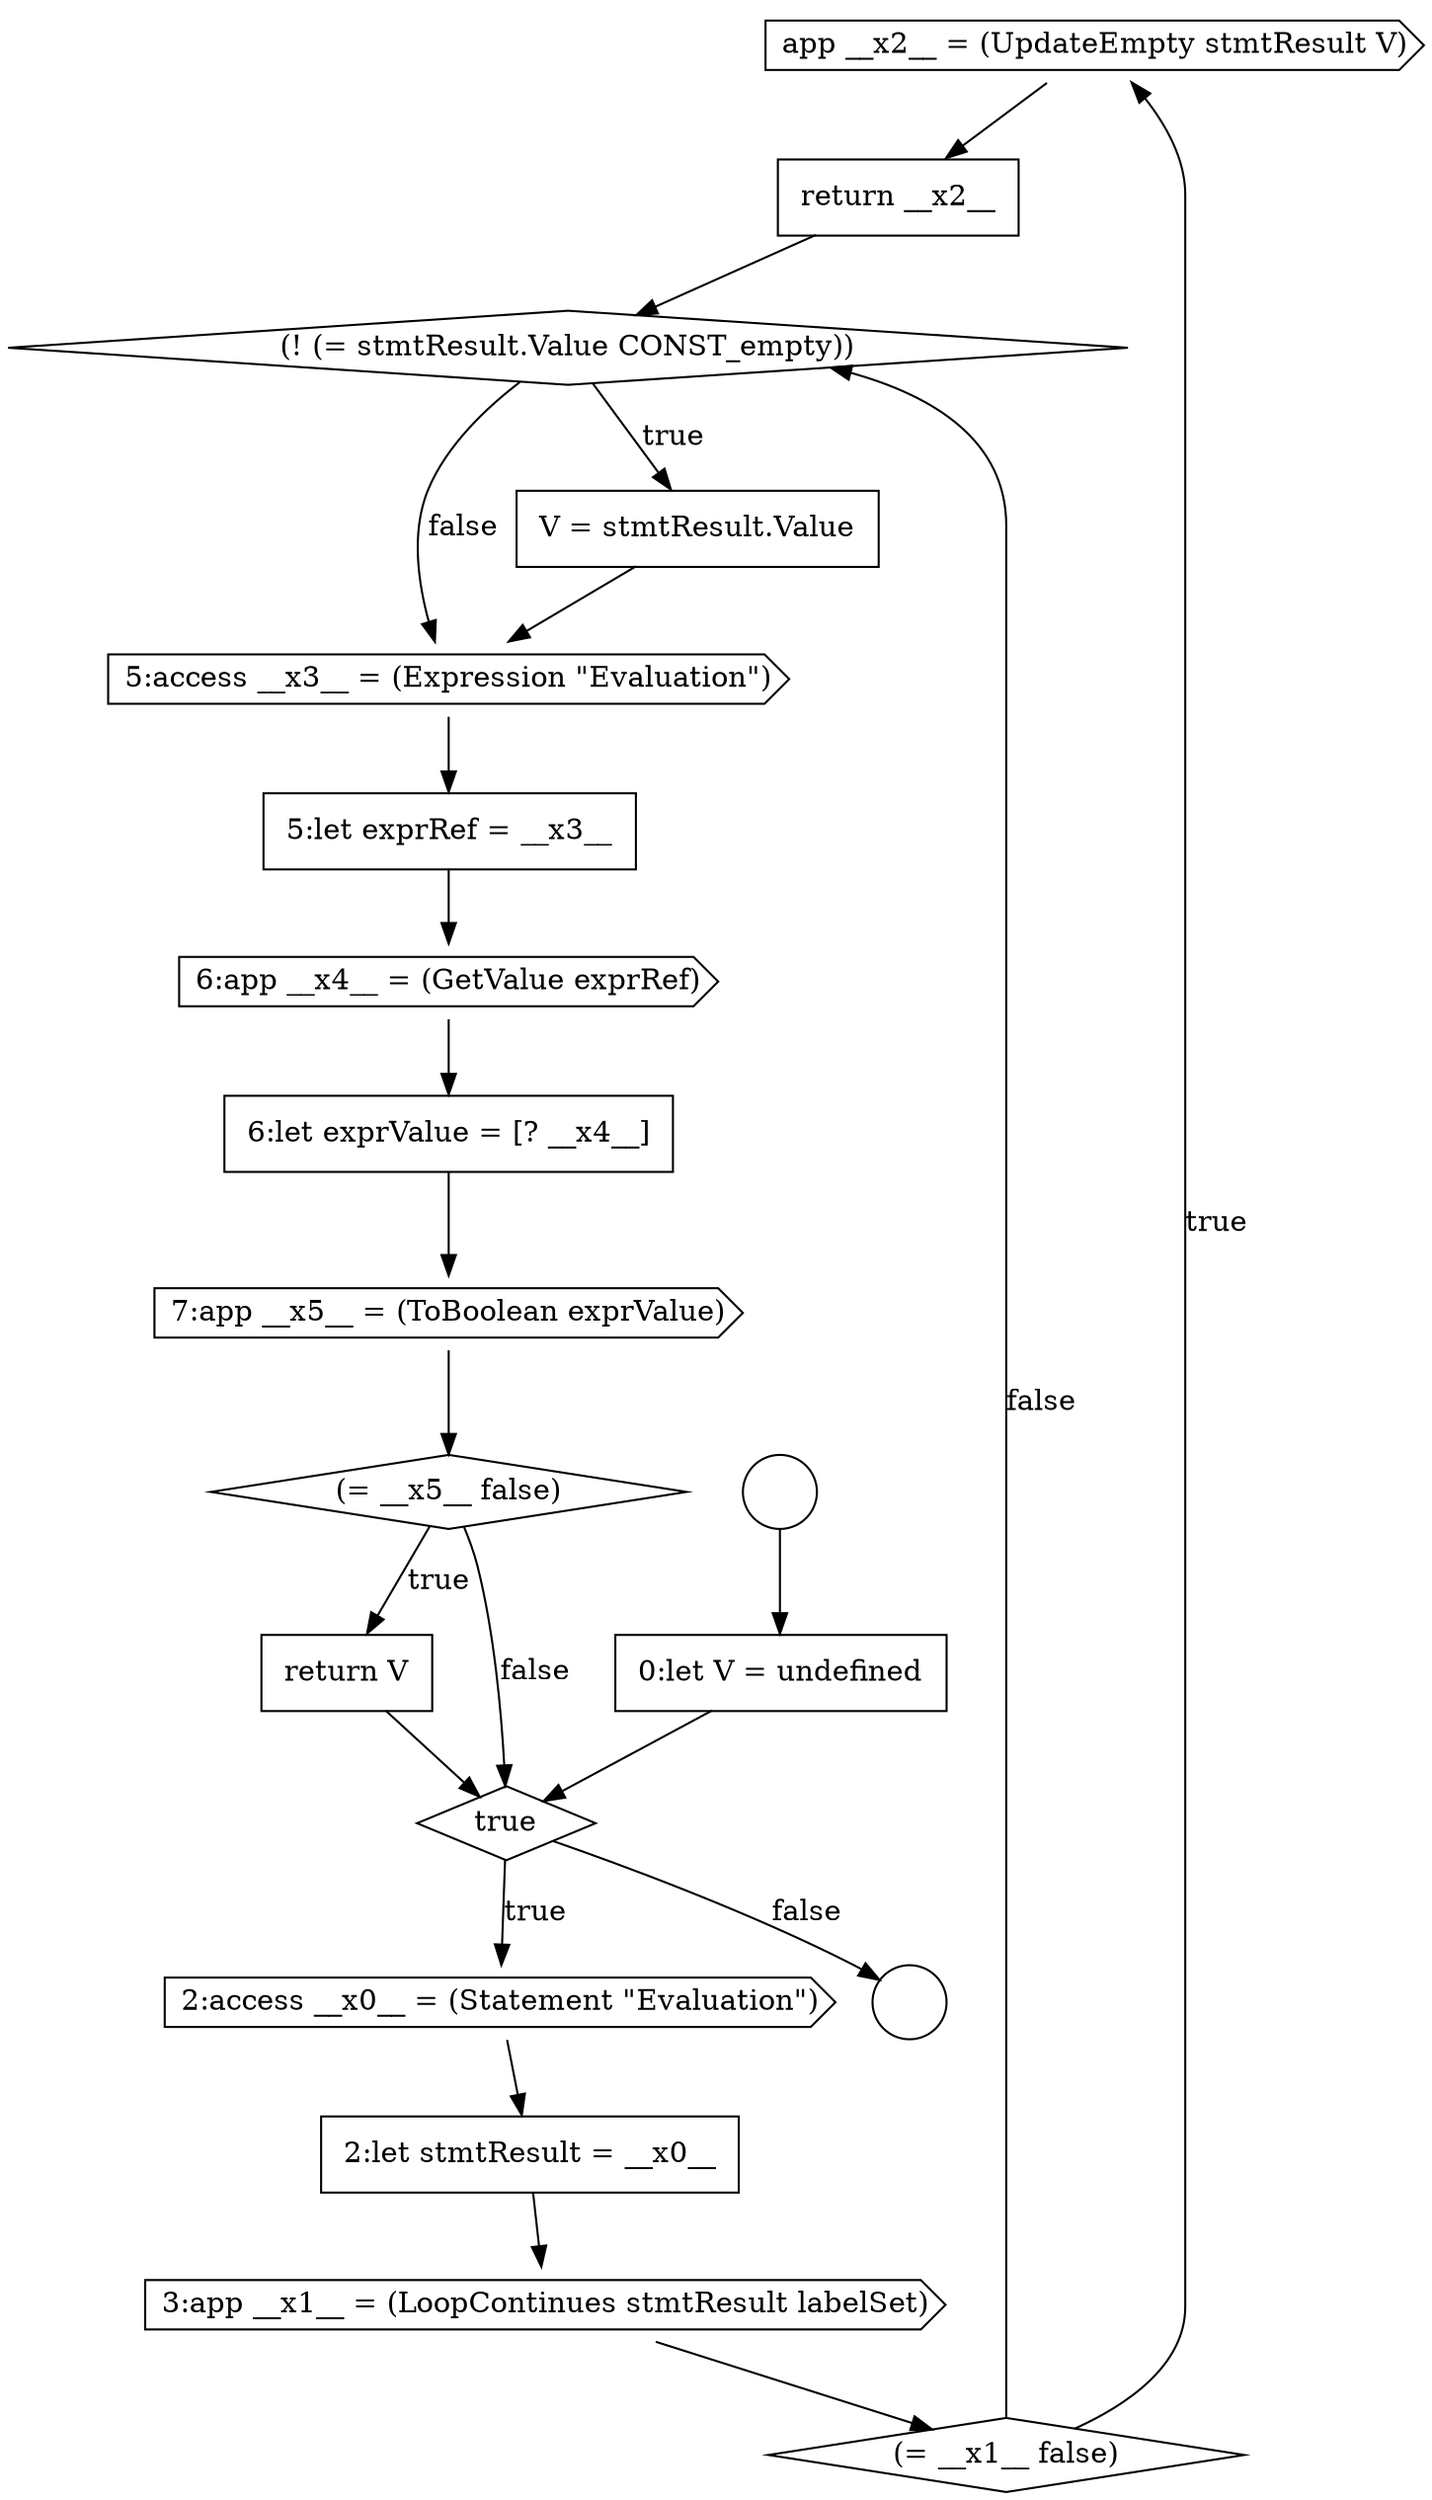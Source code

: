 digraph {
  node6566 [shape=cds, label=<<font color="black">app __x2__ = (UpdateEmpty stmtResult V)</font>> color="black" fillcolor="white" style=filled]
  node6576 [shape=none, margin=0, label=<<font color="black">
    <table border="0" cellborder="1" cellspacing="0" cellpadding="10">
      <tr><td align="left">return V</td></tr>
    </table>
  </font>> color="black" fillcolor="white" style=filled]
  node6570 [shape=cds, label=<<font color="black">5:access __x3__ = (Expression &quot;Evaluation&quot;)</font>> color="black" fillcolor="white" style=filled]
  node6565 [shape=diamond, label=<<font color="black">(= __x1__ false)</font>> color="black" fillcolor="white" style=filled]
  node6573 [shape=none, margin=0, label=<<font color="black">
    <table border="0" cellborder="1" cellspacing="0" cellpadding="10">
      <tr><td align="left">6:let exprValue = [? __x4__]</td></tr>
    </table>
  </font>> color="black" fillcolor="white" style=filled]
  node6561 [shape=diamond, label=<<font color="black">true</font>> color="black" fillcolor="white" style=filled]
  node6572 [shape=cds, label=<<font color="black">6:app __x4__ = (GetValue exprRef)</font>> color="black" fillcolor="white" style=filled]
  node6568 [shape=diamond, label=<<font color="black">(! (= stmtResult.Value CONST_empty))</font>> color="black" fillcolor="white" style=filled]
  node6574 [shape=cds, label=<<font color="black">7:app __x5__ = (ToBoolean exprValue)</font>> color="black" fillcolor="white" style=filled]
  node6564 [shape=cds, label=<<font color="black">3:app __x1__ = (LoopContinues stmtResult labelSet)</font>> color="black" fillcolor="white" style=filled]
  node6567 [shape=none, margin=0, label=<<font color="black">
    <table border="0" cellborder="1" cellspacing="0" cellpadding="10">
      <tr><td align="left">return __x2__</td></tr>
    </table>
  </font>> color="black" fillcolor="white" style=filled]
  node6569 [shape=none, margin=0, label=<<font color="black">
    <table border="0" cellborder="1" cellspacing="0" cellpadding="10">
      <tr><td align="left">V = stmtResult.Value</td></tr>
    </table>
  </font>> color="black" fillcolor="white" style=filled]
  node6563 [shape=none, margin=0, label=<<font color="black">
    <table border="0" cellborder="1" cellspacing="0" cellpadding="10">
      <tr><td align="left">2:let stmtResult = __x0__</td></tr>
    </table>
  </font>> color="black" fillcolor="white" style=filled]
  node6558 [shape=circle label=" " color="black" fillcolor="white" style=filled]
  node6575 [shape=diamond, label=<<font color="black">(= __x5__ false)</font>> color="black" fillcolor="white" style=filled]
  node6559 [shape=circle label=" " color="black" fillcolor="white" style=filled]
  node6562 [shape=cds, label=<<font color="black">2:access __x0__ = (Statement &quot;Evaluation&quot;)</font>> color="black" fillcolor="white" style=filled]
  node6560 [shape=none, margin=0, label=<<font color="black">
    <table border="0" cellborder="1" cellspacing="0" cellpadding="10">
      <tr><td align="left">0:let V = undefined</td></tr>
    </table>
  </font>> color="black" fillcolor="white" style=filled]
  node6571 [shape=none, margin=0, label=<<font color="black">
    <table border="0" cellborder="1" cellspacing="0" cellpadding="10">
      <tr><td align="left">5:let exprRef = __x3__</td></tr>
    </table>
  </font>> color="black" fillcolor="white" style=filled]
  node6565 -> node6566 [label=<<font color="black">true</font>> color="black"]
  node6565 -> node6568 [label=<<font color="black">false</font>> color="black"]
  node6566 -> node6567 [ color="black"]
  node6573 -> node6574 [ color="black"]
  node6572 -> node6573 [ color="black"]
  node6563 -> node6564 [ color="black"]
  node6576 -> node6561 [ color="black"]
  node6570 -> node6571 [ color="black"]
  node6562 -> node6563 [ color="black"]
  node6567 -> node6568 [ color="black"]
  node6558 -> node6560 [ color="black"]
  node6564 -> node6565 [ color="black"]
  node6561 -> node6562 [label=<<font color="black">true</font>> color="black"]
  node6561 -> node6559 [label=<<font color="black">false</font>> color="black"]
  node6560 -> node6561 [ color="black"]
  node6568 -> node6569 [label=<<font color="black">true</font>> color="black"]
  node6568 -> node6570 [label=<<font color="black">false</font>> color="black"]
  node6575 -> node6576 [label=<<font color="black">true</font>> color="black"]
  node6575 -> node6561 [label=<<font color="black">false</font>> color="black"]
  node6571 -> node6572 [ color="black"]
  node6569 -> node6570 [ color="black"]
  node6574 -> node6575 [ color="black"]
}
